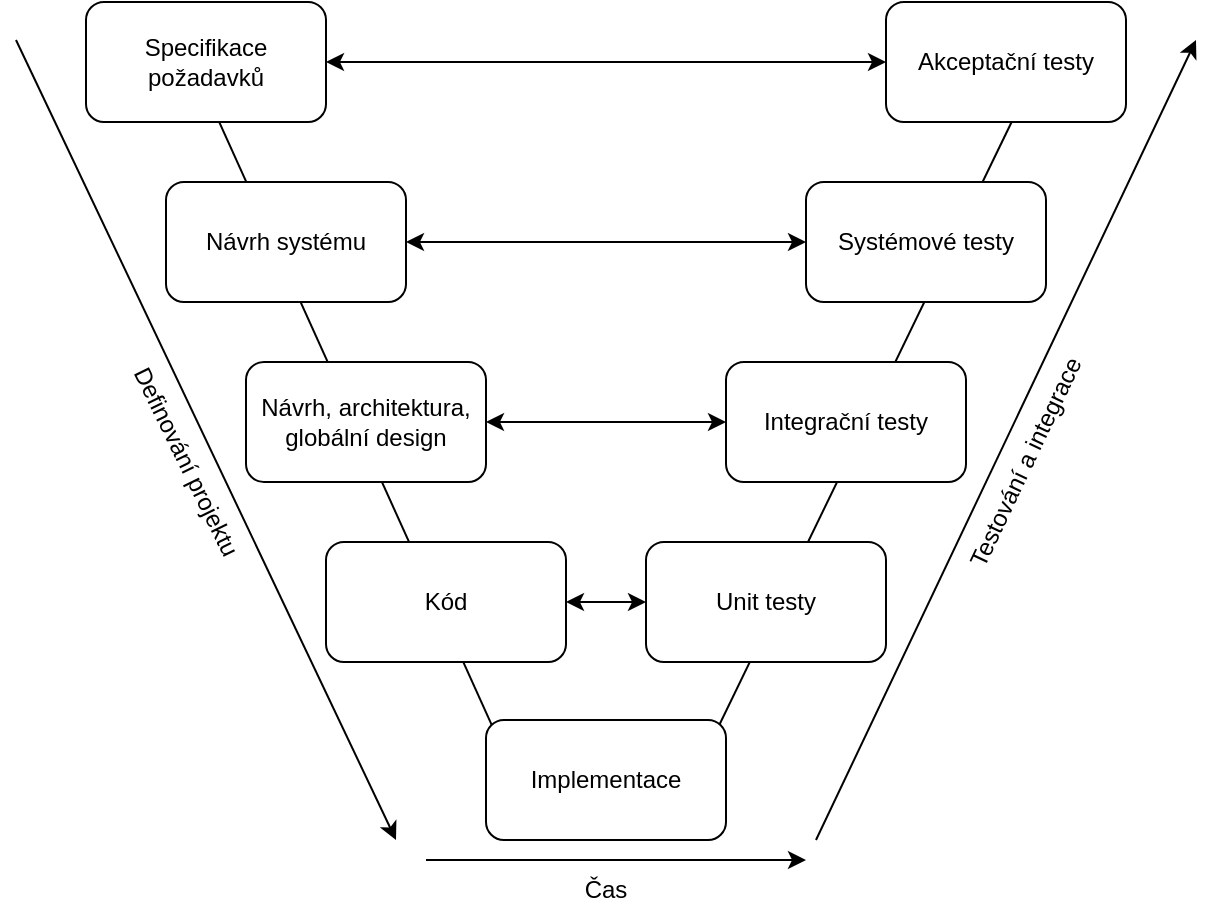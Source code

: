 <mxfile version="14.4.3" type="device"><diagram id="sglTnifjCoqSvM2ZbpYI" name="Page-1"><mxGraphModel dx="1408" dy="808" grid="1" gridSize="10" guides="1" tooltips="1" connect="1" arrows="1" fold="1" page="1" pageScale="1" pageWidth="827" pageHeight="1169" math="0" shadow="0"><root><mxCell id="0"/><mxCell id="1" parent="0"/><mxCell id="FicMDRtDMlQ_guoCEXm9-22" value="" style="endArrow=none;html=1;entryX=0.75;entryY=0.65;entryDx=0;entryDy=0;entryPerimeter=0;" edge="1" parent="1"><mxGeometry width="50" height="50" relative="1" as="geometry"><mxPoint x="473" y="520" as="sourcePoint"/><mxPoint x="633" y="190.0" as="targetPoint"/></mxGeometry></mxCell><mxCell id="FicMDRtDMlQ_guoCEXm9-13" value="" style="endArrow=classic;html=1;" edge="1" parent="1"><mxGeometry width="50" height="50" relative="1" as="geometry"><mxPoint x="125" y="170" as="sourcePoint"/><mxPoint x="315" y="570" as="targetPoint"/></mxGeometry></mxCell><mxCell id="FicMDRtDMlQ_guoCEXm9-20" value="" style="endArrow=none;html=1;entryX=0.125;entryY=0.267;entryDx=0;entryDy=0;entryPerimeter=0;" edge="1" parent="1"><mxGeometry width="50" height="50" relative="1" as="geometry"><mxPoint x="204" y="161" as="sourcePoint"/><mxPoint x="369" y="526.02" as="targetPoint"/></mxGeometry></mxCell><mxCell id="FicMDRtDMlQ_guoCEXm9-1" value="Specifikace požadavků" style="rounded=1;whiteSpace=wrap;html=1;" vertex="1" parent="1"><mxGeometry x="160" y="151" width="120" height="60" as="geometry"/></mxCell><mxCell id="FicMDRtDMlQ_guoCEXm9-10" style="edgeStyle=orthogonalEdgeStyle;rounded=0;orthogonalLoop=1;jettySize=auto;html=1;entryX=0;entryY=0.5;entryDx=0;entryDy=0;startArrow=classic;startFill=1;" edge="1" parent="1" source="FicMDRtDMlQ_guoCEXm9-2" target="FicMDRtDMlQ_guoCEXm9-7"><mxGeometry relative="1" as="geometry"/></mxCell><mxCell id="FicMDRtDMlQ_guoCEXm9-2" value="Návrh systému" style="rounded=1;whiteSpace=wrap;html=1;" vertex="1" parent="1"><mxGeometry x="200" y="241" width="120" height="60" as="geometry"/></mxCell><mxCell id="FicMDRtDMlQ_guoCEXm9-11" style="edgeStyle=orthogonalEdgeStyle;rounded=0;orthogonalLoop=1;jettySize=auto;html=1;entryX=0;entryY=0.5;entryDx=0;entryDy=0;startArrow=classic;startFill=1;" edge="1" parent="1" source="FicMDRtDMlQ_guoCEXm9-3" target="FicMDRtDMlQ_guoCEXm9-6"><mxGeometry relative="1" as="geometry"/></mxCell><mxCell id="FicMDRtDMlQ_guoCEXm9-3" value="Návrh, architektura, globální design" style="rounded=1;whiteSpace=wrap;html=1;" vertex="1" parent="1"><mxGeometry x="240" y="331" width="120" height="60" as="geometry"/></mxCell><mxCell id="FicMDRtDMlQ_guoCEXm9-12" style="edgeStyle=orthogonalEdgeStyle;rounded=0;orthogonalLoop=1;jettySize=auto;html=1;entryX=0;entryY=0.5;entryDx=0;entryDy=0;startArrow=classic;startFill=1;" edge="1" parent="1" source="FicMDRtDMlQ_guoCEXm9-4" target="FicMDRtDMlQ_guoCEXm9-5"><mxGeometry relative="1" as="geometry"/></mxCell><mxCell id="FicMDRtDMlQ_guoCEXm9-4" value="Kód" style="rounded=1;whiteSpace=wrap;html=1;" vertex="1" parent="1"><mxGeometry x="280" y="421" width="120" height="60" as="geometry"/></mxCell><mxCell id="FicMDRtDMlQ_guoCEXm9-5" value="Unit testy" style="rounded=1;whiteSpace=wrap;html=1;" vertex="1" parent="1"><mxGeometry x="440" y="421" width="120" height="60" as="geometry"/></mxCell><mxCell id="FicMDRtDMlQ_guoCEXm9-6" value="Integrační testy" style="rounded=1;whiteSpace=wrap;html=1;" vertex="1" parent="1"><mxGeometry x="480" y="331" width="120" height="60" as="geometry"/></mxCell><mxCell id="FicMDRtDMlQ_guoCEXm9-7" value="Systémové testy" style="rounded=1;whiteSpace=wrap;html=1;" vertex="1" parent="1"><mxGeometry x="520" y="241" width="120" height="60" as="geometry"/></mxCell><mxCell id="FicMDRtDMlQ_guoCEXm9-9" style="edgeStyle=orthogonalEdgeStyle;rounded=0;orthogonalLoop=1;jettySize=auto;html=1;startArrow=classic;startFill=1;" edge="1" parent="1" source="FicMDRtDMlQ_guoCEXm9-8" target="FicMDRtDMlQ_guoCEXm9-1"><mxGeometry relative="1" as="geometry"/></mxCell><mxCell id="FicMDRtDMlQ_guoCEXm9-8" value="Akceptační testy" style="rounded=1;whiteSpace=wrap;html=1;" vertex="1" parent="1"><mxGeometry x="560" y="151" width="120" height="60" as="geometry"/></mxCell><mxCell id="FicMDRtDMlQ_guoCEXm9-14" value="" style="endArrow=classic;html=1;" edge="1" parent="1"><mxGeometry width="50" height="50" relative="1" as="geometry"><mxPoint x="330" y="580" as="sourcePoint"/><mxPoint x="520" y="580" as="targetPoint"/></mxGeometry></mxCell><mxCell id="FicMDRtDMlQ_guoCEXm9-15" value="" style="endArrow=classic;html=1;" edge="1" parent="1"><mxGeometry width="50" height="50" relative="1" as="geometry"><mxPoint x="525" y="570" as="sourcePoint"/><mxPoint x="715" y="170" as="targetPoint"/></mxGeometry></mxCell><mxCell id="FicMDRtDMlQ_guoCEXm9-16" value="Definování projektu" style="text;html=1;strokeColor=none;fillColor=none;align=center;verticalAlign=middle;whiteSpace=wrap;rounded=0;rotation=63.9;" vertex="1" parent="1"><mxGeometry x="150" y="371" width="120" height="20" as="geometry"/></mxCell><mxCell id="FicMDRtDMlQ_guoCEXm9-17" value="Čas" style="text;html=1;strokeColor=none;fillColor=none;align=center;verticalAlign=middle;whiteSpace=wrap;rounded=0;" vertex="1" parent="1"><mxGeometry x="400" y="585" width="40" height="20" as="geometry"/></mxCell><mxCell id="FicMDRtDMlQ_guoCEXm9-18" value="Testování a integrace" style="text;html=1;strokeColor=none;fillColor=none;align=center;verticalAlign=middle;whiteSpace=wrap;rounded=0;rotation=-64.6;" vertex="1" parent="1"><mxGeometry x="565" y="371" width="130" height="20" as="geometry"/></mxCell><mxCell id="FicMDRtDMlQ_guoCEXm9-21" value="Implementace" style="rounded=1;whiteSpace=wrap;html=1;" vertex="1" parent="1"><mxGeometry x="360" y="510" width="120" height="60" as="geometry"/></mxCell></root></mxGraphModel></diagram></mxfile>